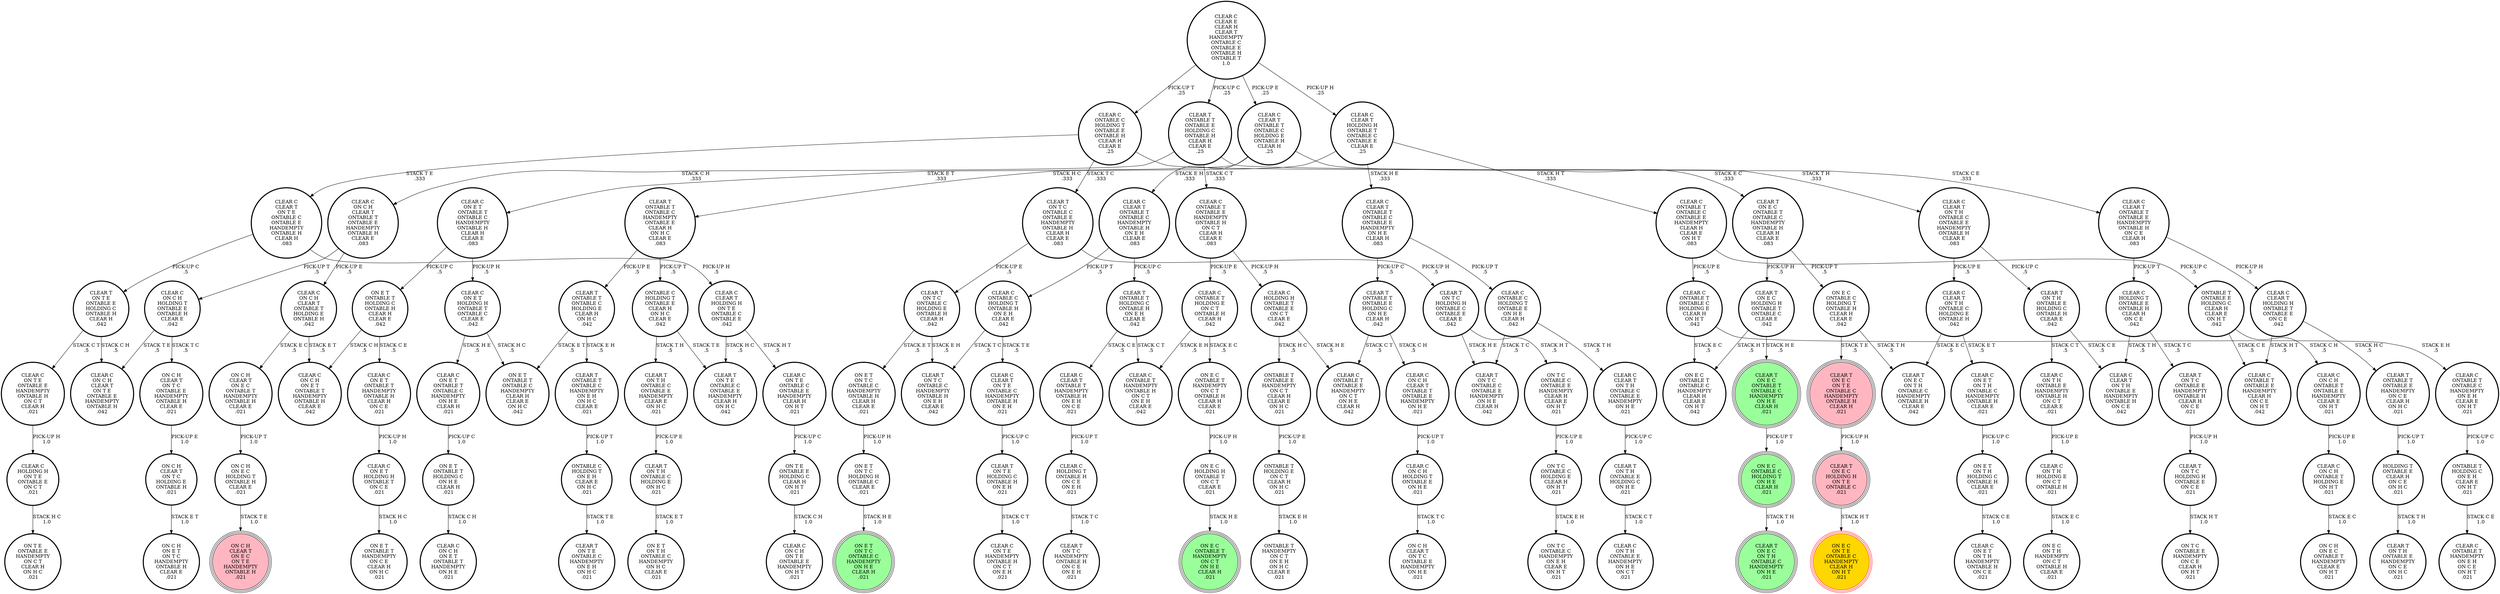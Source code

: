 digraph {
"CLEAR C\nON T E\nONTABLE E\nHANDEMPTY\nONTABLE H\nON C T\nCLEAR H\n.021\n" -> "CLEAR C\nHOLDING H\nON T E\nONTABLE E\nON C T\n.021\n"[label="PICK-UP H\n1.0\n"];
"ONTABLE T\nHOLDING C\nON E H\nCLEAR E\nON H T\n.021\n" -> "CLEAR C\nONTABLE T\nHANDEMPTY\nON E H\nON C E\nON H T\n.021\n"[label="STACK C E\n1.0\n"];
"CLEAR T\nONTABLE T\nONTABLE C\nHANDEMPTY\nONTABLE E\nCLEAR H\nON H C\nCLEAR E\n.083\n" -> "ONTABLE C\nHOLDING T\nONTABLE E\nCLEAR H\nON H C\nCLEAR E\n.042\n"[label="PICK-UP T\n.5\n"];
"CLEAR T\nONTABLE T\nONTABLE C\nHANDEMPTY\nONTABLE E\nCLEAR H\nON H C\nCLEAR E\n.083\n" -> "CLEAR T\nONTABLE T\nONTABLE C\nHOLDING E\nCLEAR H\nON H C\n.042\n"[label="PICK-UP E\n.5\n"];
"CLEAR C\nCLEAR T\nHOLDING H\nONTABLE T\nONTABLE C\nONTABLE E\nCLEAR E\n.25\n" -> "CLEAR C\nCLEAR T\nONTABLE T\nONTABLE C\nONTABLE E\nHANDEMPTY\nON H E\nCLEAR H\n.083\n"[label="STACK H E\n.333\n"];
"CLEAR C\nCLEAR T\nHOLDING H\nONTABLE T\nONTABLE C\nONTABLE E\nCLEAR E\n.25\n" -> "CLEAR C\nONTABLE T\nONTABLE C\nONTABLE E\nHANDEMPTY\nCLEAR H\nCLEAR E\nON H T\n.083\n"[label="STACK H T\n.333\n"];
"CLEAR C\nCLEAR T\nHOLDING H\nONTABLE T\nONTABLE C\nONTABLE E\nCLEAR E\n.25\n" -> "CLEAR T\nONTABLE T\nONTABLE C\nHANDEMPTY\nONTABLE E\nCLEAR H\nON H C\nCLEAR E\n.083\n"[label="STACK H C\n.333\n"];
"CLEAR C\nON C H\nONTABLE T\nHOLDING E\nON H T\n.021\n" -> "ON C H\nON E C\nONTABLE T\nHANDEMPTY\nCLEAR E\nON H T\n.021\n"[label="STACK E C\n1.0\n"];
"CLEAR C\nON C H\nCLEAR T\nONTABLE T\nONTABLE E\nHANDEMPTY\nON H E\n.021\n" -> "CLEAR C\nON C H\nHOLDING T\nONTABLE E\nON H E\n.021\n"[label="PICK-UP T\n1.0\n"];
"ON E T\nON T C\nHOLDING H\nONTABLE C\nCLEAR E\n.021\n" -> "ON E T\nON T C\nONTABLE C\nHANDEMPTY\nON H E\nCLEAR H\n.021\n"[label="STACK H E\n1.0\n"];
"ONTABLE T\nONTABLE E\nHANDEMPTY\nON C T\nCLEAR H\nCLEAR E\nON H C\n.021\n" -> "ONTABLE T\nHOLDING E\nON C T\nCLEAR H\nON H C\n.021\n"[label="PICK-UP E\n1.0\n"];
"CLEAR C\nCLEAR T\nON T E\nONTABLE C\nONTABLE E\nHANDEMPTY\nONTABLE H\nCLEAR H\n.083\n" -> "CLEAR T\nON T E\nONTABLE E\nHOLDING C\nONTABLE H\nCLEAR H\n.042\n"[label="PICK-UP C\n.5\n"];
"CLEAR C\nCLEAR T\nON T E\nONTABLE C\nONTABLE E\nHANDEMPTY\nONTABLE H\nCLEAR H\n.083\n" -> "CLEAR C\nCLEAR T\nHOLDING H\nON T E\nONTABLE C\nONTABLE E\n.042\n"[label="PICK-UP H\n.5\n"];
"CLEAR C\nON E T\nONTABLE T\nONTABLE C\nHANDEMPTY\nON H E\nCLEAR H\n.021\n" -> "ON E T\nONTABLE T\nHOLDING C\nON H E\nCLEAR H\n.021\n"[label="PICK-UP C\n1.0\n"];
"ONTABLE C\nHOLDING T\nON E H\nCLEAR E\nON H C\n.021\n" -> "CLEAR T\nON T E\nONTABLE C\nHANDEMPTY\nON E H\nON H C\n.021\n"[label="STACK T E\n1.0\n"];
"CLEAR T\nON T C\nONTABLE C\nHOLDING E\nONTABLE H\nCLEAR H\n.042\n" -> "ON E T\nON T C\nONTABLE C\nHANDEMPTY\nONTABLE H\nCLEAR H\nCLEAR E\n.021\n"[label="STACK E T\n.5\n"];
"CLEAR T\nON T C\nONTABLE C\nHOLDING E\nONTABLE H\nCLEAR H\n.042\n" -> "CLEAR T\nON T C\nONTABLE C\nHANDEMPTY\nONTABLE H\nON E H\nCLEAR E\n.042\n"[label="STACK E H\n.5\n"];
"CLEAR C\nON C H\nONTABLE T\nONTABLE E\nHANDEMPTY\nCLEAR E\nON H T\n.021\n" -> "CLEAR C\nON C H\nONTABLE T\nHOLDING E\nON H T\n.021\n"[label="PICK-UP E\n1.0\n"];
"ON C H\nON E C\nHOLDING T\nONTABLE H\nCLEAR E\n.021\n" -> "ON C H\nCLEAR T\nON E C\nON T E\nHANDEMPTY\nONTABLE H\n.021\n"[label="STACK T E\n1.0\n"];
"CLEAR C\nONTABLE T\nONTABLE C\nONTABLE E\nHANDEMPTY\nCLEAR H\nCLEAR E\nON H T\n.083\n" -> "CLEAR C\nONTABLE T\nONTABLE C\nHOLDING E\nCLEAR H\nON H T\n.042\n"[label="PICK-UP E\n.5\n"];
"CLEAR C\nONTABLE T\nONTABLE C\nONTABLE E\nHANDEMPTY\nCLEAR H\nCLEAR E\nON H T\n.083\n" -> "ONTABLE T\nONTABLE E\nHOLDING C\nCLEAR H\nCLEAR E\nON H T\n.042\n"[label="PICK-UP C\n.5\n"];
"CLEAR T\nON T E\nONTABLE E\nHOLDING C\nONTABLE H\nCLEAR H\n.042\n" -> "CLEAR C\nON T E\nONTABLE E\nHANDEMPTY\nONTABLE H\nON C T\nCLEAR H\n.021\n"[label="STACK C T\n.5\n"];
"CLEAR T\nON T E\nONTABLE E\nHOLDING C\nONTABLE H\nCLEAR H\n.042\n" -> "CLEAR C\nON C H\nCLEAR T\nON T E\nONTABLE E\nHANDEMPTY\nONTABLE H\n.042\n"[label="STACK C H\n.5\n"];
"CLEAR C\nCLEAR T\nONTABLE T\nONTABLE E\nHANDEMPTY\nONTABLE H\nON C E\nCLEAR H\n.083\n" -> "CLEAR C\nCLEAR T\nHOLDING H\nONTABLE T\nONTABLE E\nON C E\n.042\n"[label="PICK-UP H\n.5\n"];
"CLEAR C\nCLEAR T\nONTABLE T\nONTABLE E\nHANDEMPTY\nONTABLE H\nON C E\nCLEAR H\n.083\n" -> "CLEAR C\nHOLDING T\nONTABLE E\nONTABLE H\nCLEAR H\nON C E\n.042\n"[label="PICK-UP T\n.5\n"];
"CLEAR T\nON E C\nONTABLE T\nONTABLE C\nHANDEMPTY\nON H E\nCLEAR H\n.021\n" -> "ON E C\nONTABLE C\nHOLDING T\nON H E\nCLEAR H\n.021\n"[label="PICK-UP T\n1.0\n"];
"CLEAR T\nON T C\nHOLDING H\nONTABLE C\nONTABLE E\nCLEAR E\n.042\n" -> "CLEAR T\nON T C\nONTABLE C\nONTABLE E\nHANDEMPTY\nON H E\nCLEAR H\n.042\n"[label="STACK H E\n.5\n"];
"CLEAR T\nON T C\nHOLDING H\nONTABLE C\nONTABLE E\nCLEAR E\n.042\n" -> "ON T C\nONTABLE C\nONTABLE E\nHANDEMPTY\nCLEAR H\nCLEAR E\nON H T\n.021\n"[label="STACK H T\n.5\n"];
"CLEAR C\nON C H\nHOLDING T\nONTABLE E\nONTABLE H\nCLEAR E\n.042\n" -> "CLEAR C\nON C H\nCLEAR T\nON T E\nONTABLE E\nHANDEMPTY\nONTABLE H\n.042\n"[label="STACK T E\n.5\n"];
"CLEAR C\nON C H\nHOLDING T\nONTABLE E\nONTABLE H\nCLEAR E\n.042\n" -> "ON C H\nCLEAR T\nON T C\nONTABLE E\nHANDEMPTY\nONTABLE H\nCLEAR E\n.021\n"[label="STACK T C\n.5\n"];
"ON C H\nCLEAR T\nON T C\nHOLDING E\nONTABLE H\n.021\n" -> "ON C H\nON E T\nON T C\nHANDEMPTY\nONTABLE H\nCLEAR E\n.021\n"[label="STACK E T\n1.0\n"];
"CLEAR C\nON C H\nCLEAR T\nONTABLE T\nONTABLE E\nHANDEMPTY\nONTABLE H\nCLEAR E\n.083\n" -> "CLEAR C\nON C H\nCLEAR T\nONTABLE T\nHOLDING E\nONTABLE H\n.042\n"[label="PICK-UP E\n.5\n"];
"CLEAR C\nON C H\nCLEAR T\nONTABLE T\nONTABLE E\nHANDEMPTY\nONTABLE H\nCLEAR E\n.083\n" -> "CLEAR C\nON C H\nHOLDING T\nONTABLE E\nONTABLE H\nCLEAR E\n.042\n"[label="PICK-UP T\n.5\n"];
"CLEAR C\nON T E\nONTABLE C\nONTABLE E\nHANDEMPTY\nCLEAR H\nON H T\n.021\n" -> "ON T E\nONTABLE E\nHOLDING C\nCLEAR H\nON H T\n.021\n"[label="PICK-UP C\n1.0\n"];
"CLEAR C\nHOLDING T\nONTABLE H\nON C E\nON E H\n.021\n" -> "CLEAR T\nON T C\nHANDEMPTY\nONTABLE H\nON C E\nON E H\n.021\n"[label="STACK T C\n1.0\n"];
"CLEAR C\nON T H\nHOLDING E\nON C T\nONTABLE H\n.021\n" -> "ON E C\nON T H\nHANDEMPTY\nON C T\nONTABLE H\nCLEAR E\n.021\n"[label="STACK E C\n1.0\n"];
"CLEAR C\nONTABLE C\nHOLDING T\nONTABLE H\nON E H\nCLEAR E\n.042\n" -> "CLEAR C\nCLEAR T\nON T E\nONTABLE C\nHANDEMPTY\nONTABLE H\nON E H\n.021\n"[label="STACK T E\n.5\n"];
"CLEAR C\nONTABLE C\nHOLDING T\nONTABLE H\nON E H\nCLEAR E\n.042\n" -> "CLEAR T\nON T C\nONTABLE C\nHANDEMPTY\nONTABLE H\nON E H\nCLEAR E\n.042\n"[label="STACK T C\n.5\n"];
"ONTABLE T\nONTABLE E\nHOLDING C\nCLEAR H\nCLEAR E\nON H T\n.042\n" -> "CLEAR C\nONTABLE T\nONTABLE E\nHANDEMPTY\nCLEAR H\nON C E\nON H T\n.042\n"[label="STACK C E\n.5\n"];
"ONTABLE T\nONTABLE E\nHOLDING C\nCLEAR H\nCLEAR E\nON H T\n.042\n" -> "CLEAR C\nON C H\nONTABLE T\nONTABLE E\nHANDEMPTY\nCLEAR E\nON H T\n.021\n"[label="STACK C H\n.5\n"];
"CLEAR C\nON E T\nON T H\nONTABLE C\nHANDEMPTY\nONTABLE H\nCLEAR E\n.021\n" -> "ON E T\nON T H\nHOLDING C\nONTABLE H\nCLEAR E\n.021\n"[label="PICK-UP C\n1.0\n"];
"CLEAR T\nON T C\nONTABLE C\nONTABLE E\nHANDEMPTY\nONTABLE H\nCLEAR H\nCLEAR E\n.083\n" -> "CLEAR T\nON T C\nONTABLE C\nHOLDING E\nONTABLE H\nCLEAR H\n.042\n"[label="PICK-UP E\n.5\n"];
"CLEAR T\nON T C\nONTABLE C\nONTABLE E\nHANDEMPTY\nONTABLE H\nCLEAR H\nCLEAR E\n.083\n" -> "CLEAR T\nON T C\nHOLDING H\nONTABLE C\nONTABLE E\nCLEAR E\n.042\n"[label="PICK-UP H\n.5\n"];
"ON T E\nONTABLE E\nHOLDING C\nCLEAR H\nON H T\n.021\n" -> "CLEAR C\nON C H\nON T E\nONTABLE E\nHANDEMPTY\nON H T\n.021\n"[label="STACK C H\n1.0\n"];
"CLEAR T\nON T H\nONTABLE C\nHOLDING E\nON H C\n.021\n" -> "ON E T\nON T H\nONTABLE C\nHANDEMPTY\nON H C\nCLEAR E\n.021\n"[label="STACK E T\n1.0\n"];
"CLEAR C\nON T H\nONTABLE E\nHANDEMPTY\nONTABLE H\nON C T\nCLEAR E\n.021\n" -> "CLEAR C\nON T H\nHOLDING E\nON C T\nONTABLE H\n.021\n"[label="PICK-UP E\n1.0\n"];
"ON T C\nONTABLE C\nHOLDING E\nCLEAR H\nON H T\n.021\n" -> "ON T C\nONTABLE C\nHANDEMPTY\nON E H\nCLEAR E\nON H T\n.021\n"[label="STACK E H\n1.0\n"];
"CLEAR C\nONTABLE T\nONTABLE E\nHANDEMPTY\nONTABLE H\nON C T\nCLEAR H\nCLEAR E\n.083\n" -> "CLEAR C\nHOLDING H\nONTABLE T\nONTABLE E\nON C T\nCLEAR E\n.042\n"[label="PICK-UP H\n.5\n"];
"CLEAR C\nONTABLE T\nONTABLE E\nHANDEMPTY\nONTABLE H\nON C T\nCLEAR H\nCLEAR E\n.083\n" -> "CLEAR C\nONTABLE T\nHOLDING E\nON C T\nONTABLE H\nCLEAR H\n.042\n"[label="PICK-UP E\n.5\n"];
"ONTABLE C\nHOLDING T\nONTABLE E\nCLEAR H\nON H C\nCLEAR E\n.042\n" -> "CLEAR T\nON T H\nONTABLE C\nONTABLE E\nHANDEMPTY\nCLEAR E\nON H C\n.021\n"[label="STACK T H\n.5\n"];
"ONTABLE C\nHOLDING T\nONTABLE E\nCLEAR H\nON H C\nCLEAR E\n.042\n" -> "CLEAR T\nON T E\nONTABLE C\nONTABLE E\nHANDEMPTY\nCLEAR H\nON H C\n.042\n"[label="STACK T E\n.5\n"];
"CLEAR C\nONTABLE C\nHOLDING T\nONTABLE E\nONTABLE H\nCLEAR H\nCLEAR E\n.25\n" -> "CLEAR C\nCLEAR T\nON T E\nONTABLE C\nONTABLE E\nHANDEMPTY\nONTABLE H\nCLEAR H\n.083\n"[label="STACK T E\n.333\n"];
"CLEAR C\nONTABLE C\nHOLDING T\nONTABLE E\nONTABLE H\nCLEAR H\nCLEAR E\n.25\n" -> "CLEAR T\nON T C\nONTABLE C\nONTABLE E\nHANDEMPTY\nONTABLE H\nCLEAR H\nCLEAR E\n.083\n"[label="STACK T C\n.333\n"];
"CLEAR C\nONTABLE C\nHOLDING T\nONTABLE E\nONTABLE H\nCLEAR H\nCLEAR E\n.25\n" -> "CLEAR C\nCLEAR T\nON T H\nONTABLE C\nONTABLE E\nHANDEMPTY\nONTABLE H\nCLEAR E\n.083\n"[label="STACK T H\n.333\n"];
"CLEAR C\nON E T\nHOLDING H\nONTABLE T\nONTABLE C\nCLEAR E\n.042\n" -> "CLEAR C\nON E T\nONTABLE T\nONTABLE C\nHANDEMPTY\nON H E\nCLEAR H\n.021\n"[label="STACK H E\n.5\n"];
"CLEAR C\nON E T\nHOLDING H\nONTABLE T\nONTABLE C\nCLEAR E\n.042\n" -> "ON E T\nONTABLE T\nONTABLE C\nHANDEMPTY\nCLEAR H\nCLEAR E\nON H C\n.042\n"[label="STACK H C\n.5\n"];
"ONTABLE T\nHOLDING E\nON C T\nCLEAR H\nON H C\n.021\n" -> "ONTABLE T\nHANDEMPTY\nON C T\nON E H\nON H C\nCLEAR E\n.021\n"[label="STACK E H\n1.0\n"];
"CLEAR T\nON T H\nONTABLE C\nONTABLE E\nHANDEMPTY\nCLEAR E\nON H C\n.021\n" -> "CLEAR T\nON T H\nONTABLE C\nHOLDING E\nON H C\n.021\n"[label="PICK-UP E\n1.0\n"];
"CLEAR T\nON E C\nHOLDING H\nONTABLE T\nONTABLE C\nCLEAR E\n.042\n" -> "ON E C\nONTABLE T\nONTABLE C\nHANDEMPTY\nCLEAR H\nCLEAR E\nON H T\n.042\n"[label="STACK H T\n.5\n"];
"CLEAR T\nON E C\nHOLDING H\nONTABLE T\nONTABLE C\nCLEAR E\n.042\n" -> "CLEAR T\nON E C\nONTABLE T\nONTABLE C\nHANDEMPTY\nON H E\nCLEAR H\n.021\n"[label="STACK H E\n.5\n"];
"ON E T\nON T H\nHOLDING C\nONTABLE H\nCLEAR E\n.021\n" -> "CLEAR C\nON E T\nON T H\nHANDEMPTY\nONTABLE H\nON C E\n.021\n"[label="STACK C E\n1.0\n"];
"ON E C\nONTABLE T\nHANDEMPTY\nON C T\nONTABLE H\nCLEAR H\nCLEAR E\n.021\n" -> "ON E C\nHOLDING H\nONTABLE T\nON C T\nCLEAR E\n.021\n"[label="PICK-UP H\n1.0\n"];
"CLEAR C\nHOLDING H\nON T E\nONTABLE E\nON C T\n.021\n" -> "ON T E\nONTABLE E\nHANDEMPTY\nON C T\nCLEAR H\nON H C\n.021\n"[label="STACK H C\n1.0\n"];
"ON E C\nONTABLE C\nHOLDING T\nONTABLE H\nCLEAR H\nCLEAR E\n.042\n" -> "CLEAR T\nON E C\nON T E\nONTABLE C\nHANDEMPTY\nONTABLE H\nCLEAR H\n.021\n"[label="STACK T E\n.5\n"];
"ON E C\nONTABLE C\nHOLDING T\nONTABLE H\nCLEAR H\nCLEAR E\n.042\n" -> "CLEAR T\nON E C\nON T H\nONTABLE C\nHANDEMPTY\nONTABLE H\nCLEAR E\n.042\n"[label="STACK T H\n.5\n"];
"CLEAR C\nONTABLE T\nONTABLE C\nHOLDING E\nCLEAR H\nON H T\n.042\n" -> "CLEAR C\nONTABLE T\nONTABLE C\nHANDEMPTY\nON E H\nCLEAR E\nON H T\n.021\n"[label="STACK E H\n.5\n"];
"CLEAR C\nONTABLE T\nONTABLE C\nHOLDING E\nCLEAR H\nON H T\n.042\n" -> "ON E C\nONTABLE T\nONTABLE C\nHANDEMPTY\nCLEAR H\nCLEAR E\nON H T\n.042\n"[label="STACK E C\n.5\n"];
"ON E C\nHOLDING H\nONTABLE T\nON C T\nCLEAR E\n.021\n" -> "ON E C\nONTABLE T\nHANDEMPTY\nON C T\nON H E\nCLEAR H\n.021\n"[label="STACK H E\n1.0\n"];
"CLEAR C\nCLEAR T\nON T E\nONTABLE C\nHANDEMPTY\nONTABLE H\nON E H\n.021\n" -> "CLEAR T\nON T E\nHOLDING C\nONTABLE H\nON E H\n.021\n"[label="PICK-UP C\n1.0\n"];
"CLEAR T\nONTABLE T\nONTABLE E\nHOLDING C\nONTABLE H\nCLEAR H\nCLEAR E\n.25\n" -> "CLEAR C\nCLEAR T\nONTABLE T\nONTABLE E\nHANDEMPTY\nONTABLE H\nON C E\nCLEAR H\n.083\n"[label="STACK C E\n.333\n"];
"CLEAR T\nONTABLE T\nONTABLE E\nHOLDING C\nONTABLE H\nCLEAR H\nCLEAR E\n.25\n" -> "CLEAR C\nON C H\nCLEAR T\nONTABLE T\nONTABLE E\nHANDEMPTY\nONTABLE H\nCLEAR E\n.083\n"[label="STACK C H\n.333\n"];
"CLEAR T\nONTABLE T\nONTABLE E\nHOLDING C\nONTABLE H\nCLEAR H\nCLEAR E\n.25\n" -> "CLEAR C\nONTABLE T\nONTABLE E\nHANDEMPTY\nONTABLE H\nON C T\nCLEAR H\nCLEAR E\n.083\n"[label="STACK C T\n.333\n"];
"CLEAR C\nCLEAR T\nON T H\nONTABLE C\nONTABLE E\nHANDEMPTY\nONTABLE H\nCLEAR E\n.083\n" -> "CLEAR C\nCLEAR T\nON T H\nONTABLE C\nHOLDING E\nONTABLE H\n.042\n"[label="PICK-UP E\n.5\n"];
"CLEAR C\nCLEAR T\nON T H\nONTABLE C\nONTABLE E\nHANDEMPTY\nONTABLE H\nCLEAR E\n.083\n" -> "CLEAR T\nON T H\nONTABLE E\nHOLDING C\nONTABLE H\nCLEAR E\n.042\n"[label="PICK-UP C\n.5\n"];
"CLEAR C\nON E T\nONTABLE T\nONTABLE C\nHANDEMPTY\nONTABLE H\nCLEAR H\nCLEAR E\n.083\n" -> "ON E T\nONTABLE T\nHOLDING C\nONTABLE H\nCLEAR H\nCLEAR E\n.042\n"[label="PICK-UP C\n.5\n"];
"CLEAR C\nON E T\nONTABLE T\nONTABLE C\nHANDEMPTY\nONTABLE H\nCLEAR H\nCLEAR E\n.083\n" -> "CLEAR C\nON E T\nHOLDING H\nONTABLE T\nONTABLE C\nCLEAR E\n.042\n"[label="PICK-UP H\n.5\n"];
"ON E T\nONTABLE T\nHOLDING C\nON H E\nCLEAR H\n.021\n" -> "CLEAR C\nON C H\nON E T\nONTABLE T\nHANDEMPTY\nON H E\n.021\n"[label="STACK C H\n1.0\n"];
"ON E T\nON T C\nONTABLE C\nHANDEMPTY\nONTABLE H\nCLEAR H\nCLEAR E\n.021\n" -> "ON E T\nON T C\nHOLDING H\nONTABLE C\nCLEAR E\n.021\n"[label="PICK-UP H\n1.0\n"];
"CLEAR C\nCLEAR T\nONTABLE T\nHANDEMPTY\nONTABLE H\nON E H\nON C E\n.021\n" -> "CLEAR C\nHOLDING T\nONTABLE H\nON C E\nON E H\n.021\n"[label="PICK-UP T\n1.0\n"];
"CLEAR T\nONTABLE T\nONTABLE E\nHANDEMPTY\nON C E\nCLEAR H\nON H C\n.021\n" -> "HOLDING T\nONTABLE E\nCLEAR H\nON C E\nON H C\n.021\n"[label="PICK-UP T\n1.0\n"];
"CLEAR C\nCLEAR T\nON T H\nONTABLE C\nHOLDING E\nONTABLE H\n.042\n" -> "CLEAR C\nON E T\nON T H\nONTABLE C\nHANDEMPTY\nONTABLE H\nCLEAR E\n.021\n"[label="STACK E T\n.5\n"];
"CLEAR C\nCLEAR T\nON T H\nONTABLE C\nHOLDING E\nONTABLE H\n.042\n" -> "CLEAR T\nON E C\nON T H\nONTABLE C\nHANDEMPTY\nONTABLE H\nCLEAR E\n.042\n"[label="STACK E C\n.5\n"];
"ON C H\nCLEAR T\nON E C\nONTABLE T\nHANDEMPTY\nONTABLE H\nCLEAR E\n.021\n" -> "ON C H\nON E C\nHOLDING T\nONTABLE H\nCLEAR E\n.021\n"[label="PICK-UP T\n1.0\n"];
"CLEAR T\nON E C\nONTABLE T\nONTABLE C\nHANDEMPTY\nONTABLE H\nCLEAR H\nCLEAR E\n.083\n" -> "ON E C\nONTABLE C\nHOLDING T\nONTABLE H\nCLEAR H\nCLEAR E\n.042\n"[label="PICK-UP T\n.5\n"];
"CLEAR T\nON E C\nONTABLE T\nONTABLE C\nHANDEMPTY\nONTABLE H\nCLEAR H\nCLEAR E\n.083\n" -> "CLEAR T\nON E C\nHOLDING H\nONTABLE T\nONTABLE C\nCLEAR E\n.042\n"[label="PICK-UP H\n.5\n"];
"ON E T\nONTABLE T\nHOLDING C\nONTABLE H\nCLEAR H\nCLEAR E\n.042\n" -> "CLEAR C\nON C H\nON E T\nONTABLE T\nHANDEMPTY\nONTABLE H\nCLEAR E\n.042\n"[label="STACK C H\n.5\n"];
"ON E T\nONTABLE T\nHOLDING C\nONTABLE H\nCLEAR H\nCLEAR E\n.042\n" -> "CLEAR C\nON E T\nONTABLE T\nHANDEMPTY\nONTABLE H\nCLEAR H\nON C E\n.021\n"[label="STACK C E\n.5\n"];
"CLEAR C\nCLEAR T\nHOLDING H\nONTABLE T\nONTABLE E\nON C E\n.042\n" -> "CLEAR C\nONTABLE T\nONTABLE E\nHANDEMPTY\nCLEAR H\nON C E\nON H T\n.042\n"[label="STACK H T\n.5\n"];
"CLEAR C\nCLEAR T\nHOLDING H\nONTABLE T\nONTABLE E\nON C E\n.042\n" -> "CLEAR T\nONTABLE T\nONTABLE E\nHANDEMPTY\nON C E\nCLEAR H\nON H C\n.021\n"[label="STACK H C\n.5\n"];
"CLEAR T\nON T C\nONTABLE E\nHANDEMPTY\nONTABLE H\nCLEAR H\nON C E\n.021\n" -> "CLEAR T\nON T C\nHOLDING H\nONTABLE E\nON C E\n.021\n"[label="PICK-UP H\n1.0\n"];
"CLEAR C\nHOLDING H\nONTABLE T\nONTABLE E\nON C T\nCLEAR E\n.042\n" -> "CLEAR C\nONTABLE T\nONTABLE E\nHANDEMPTY\nON C T\nON H E\nCLEAR H\n.042\n"[label="STACK H E\n.5\n"];
"CLEAR C\nHOLDING H\nONTABLE T\nONTABLE E\nON C T\nCLEAR E\n.042\n" -> "ONTABLE T\nONTABLE E\nHANDEMPTY\nON C T\nCLEAR H\nCLEAR E\nON H C\n.021\n"[label="STACK H C\n.5\n"];
"CLEAR C\nCLEAR T\nONTABLE T\nONTABLE C\nONTABLE E\nHANDEMPTY\nON H E\nCLEAR H\n.083\n" -> "CLEAR C\nONTABLE C\nHOLDING T\nONTABLE E\nON H E\nCLEAR H\n.042\n"[label="PICK-UP T\n.5\n"];
"CLEAR C\nCLEAR T\nONTABLE T\nONTABLE C\nONTABLE E\nHANDEMPTY\nON H E\nCLEAR H\n.083\n" -> "CLEAR T\nONTABLE T\nONTABLE E\nHOLDING C\nON H E\nCLEAR H\n.042\n"[label="PICK-UP C\n.5\n"];
"CLEAR C\nONTABLE T\nONTABLE C\nHANDEMPTY\nON E H\nCLEAR E\nON H T\n.021\n" -> "ONTABLE T\nHOLDING C\nON E H\nCLEAR E\nON H T\n.021\n"[label="PICK-UP C\n1.0\n"];
"CLEAR T\nON E C\nON T E\nONTABLE C\nHANDEMPTY\nONTABLE H\nCLEAR H\n.021\n" -> "CLEAR T\nON E C\nHOLDING H\nON T E\nONTABLE C\n.021\n"[label="PICK-UP H\n1.0\n"];
"CLEAR T\nON T E\nHOLDING C\nONTABLE H\nON E H\n.021\n" -> "CLEAR C\nON T E\nHANDEMPTY\nONTABLE H\nON C T\nON E H\n.021\n"[label="STACK C T\n1.0\n"];
"ON E C\nONTABLE C\nHOLDING T\nON H E\nCLEAR H\n.021\n" -> "CLEAR T\nON E C\nON T H\nONTABLE C\nHANDEMPTY\nON H E\n.021\n"[label="STACK T H\n1.0\n"];
"CLEAR C\nON C H\nCLEAR T\nONTABLE T\nHOLDING E\nONTABLE H\n.042\n" -> "CLEAR C\nON C H\nON E T\nONTABLE T\nHANDEMPTY\nONTABLE H\nCLEAR E\n.042\n"[label="STACK E T\n.5\n"];
"CLEAR C\nON C H\nCLEAR T\nONTABLE T\nHOLDING E\nONTABLE H\n.042\n" -> "ON C H\nCLEAR T\nON E C\nONTABLE T\nHANDEMPTY\nONTABLE H\nCLEAR E\n.021\n"[label="STACK E C\n.5\n"];
"CLEAR C\nON E T\nONTABLE T\nHANDEMPTY\nONTABLE H\nCLEAR H\nON C E\n.021\n" -> "CLEAR C\nON E T\nHOLDING H\nONTABLE T\nON C E\n.021\n"[label="PICK-UP H\n1.0\n"];
"CLEAR T\nON T H\nONTABLE E\nHOLDING C\nONTABLE H\nCLEAR E\n.042\n" -> "CLEAR C\nCLEAR T\nON T H\nONTABLE E\nHANDEMPTY\nONTABLE H\nON C E\n.042\n"[label="STACK C E\n.5\n"];
"CLEAR T\nON T H\nONTABLE E\nHOLDING C\nONTABLE H\nCLEAR E\n.042\n" -> "CLEAR C\nON T H\nONTABLE E\nHANDEMPTY\nONTABLE H\nON C T\nCLEAR E\n.021\n"[label="STACK C T\n.5\n"];
"CLEAR C\nCLEAR T\nON T H\nONTABLE C\nONTABLE E\nHANDEMPTY\nON H E\n.021\n" -> "CLEAR T\nON T H\nONTABLE E\nHOLDING C\nON H E\n.021\n"[label="PICK-UP C\n1.0\n"];
"CLEAR T\nON T C\nHOLDING H\nONTABLE E\nON C E\n.021\n" -> "ON T C\nONTABLE E\nHANDEMPTY\nON C E\nCLEAR H\nON H T\n.021\n"[label="STACK H T\n1.0\n"];
"CLEAR T\nONTABLE T\nHOLDING C\nONTABLE H\nON E H\nCLEAR E\n.042\n" -> "CLEAR C\nCLEAR T\nONTABLE T\nHANDEMPTY\nONTABLE H\nON E H\nON C E\n.021\n"[label="STACK C E\n.5\n"];
"CLEAR T\nONTABLE T\nHOLDING C\nONTABLE H\nON E H\nCLEAR E\n.042\n" -> "CLEAR C\nONTABLE T\nHANDEMPTY\nONTABLE H\nON C T\nON E H\nCLEAR E\n.042\n"[label="STACK C T\n.5\n"];
"CLEAR T\nONTABLE T\nONTABLE C\nHANDEMPTY\nON E H\nON H C\nCLEAR E\n.021\n" -> "ONTABLE C\nHOLDING T\nON E H\nCLEAR E\nON H C\n.021\n"[label="PICK-UP T\n1.0\n"];
"CLEAR T\nON E C\nHOLDING H\nON T E\nONTABLE C\n.021\n" -> "ON E C\nON T E\nONTABLE C\nHANDEMPTY\nCLEAR H\nON H T\n.021\n"[label="STACK H T\n1.0\n"];
"CLEAR T\nONTABLE T\nONTABLE E\nHOLDING C\nON H E\nCLEAR H\n.042\n" -> "CLEAR C\nONTABLE T\nONTABLE E\nHANDEMPTY\nON C T\nON H E\nCLEAR H\n.042\n"[label="STACK C T\n.5\n"];
"CLEAR T\nONTABLE T\nONTABLE E\nHOLDING C\nON H E\nCLEAR H\n.042\n" -> "CLEAR C\nON C H\nCLEAR T\nONTABLE T\nONTABLE E\nHANDEMPTY\nON H E\n.021\n"[label="STACK C H\n.5\n"];
"HOLDING T\nONTABLE E\nCLEAR H\nON C E\nON H C\n.021\n" -> "CLEAR T\nON T H\nONTABLE E\nHANDEMPTY\nON C E\nON H C\n.021\n"[label="STACK T H\n1.0\n"];
"CLEAR T\nON T H\nONTABLE E\nHOLDING C\nON H E\n.021\n" -> "CLEAR C\nON T H\nONTABLE E\nHANDEMPTY\nON H E\nON C T\n.021\n"[label="STACK C T\n1.0\n"];
"CLEAR C\nCLEAR T\nHOLDING H\nON T E\nONTABLE C\nONTABLE E\n.042\n" -> "CLEAR T\nON T E\nONTABLE C\nONTABLE E\nHANDEMPTY\nCLEAR H\nON H C\n.042\n"[label="STACK H C\n.5\n"];
"CLEAR C\nCLEAR T\nHOLDING H\nON T E\nONTABLE C\nONTABLE E\n.042\n" -> "CLEAR C\nON T E\nONTABLE C\nONTABLE E\nHANDEMPTY\nCLEAR H\nON H T\n.021\n"[label="STACK H T\n.5\n"];
"CLEAR C\nONTABLE C\nHOLDING T\nONTABLE E\nON H E\nCLEAR H\n.042\n" -> "CLEAR T\nON T C\nONTABLE C\nONTABLE E\nHANDEMPTY\nON H E\nCLEAR H\n.042\n"[label="STACK T C\n.5\n"];
"CLEAR C\nONTABLE C\nHOLDING T\nONTABLE E\nON H E\nCLEAR H\n.042\n" -> "CLEAR C\nCLEAR T\nON T H\nONTABLE C\nONTABLE E\nHANDEMPTY\nON H E\n.021\n"[label="STACK T H\n.5\n"];
"CLEAR C\nCLEAR T\nONTABLE T\nONTABLE C\nHOLDING E\nONTABLE H\nCLEAR H\n.25\n" -> "CLEAR T\nON E C\nONTABLE T\nONTABLE C\nHANDEMPTY\nONTABLE H\nCLEAR H\nCLEAR E\n.083\n"[label="STACK E C\n.333\n"];
"CLEAR C\nCLEAR T\nONTABLE T\nONTABLE C\nHOLDING E\nONTABLE H\nCLEAR H\n.25\n" -> "CLEAR C\nON E T\nONTABLE T\nONTABLE C\nHANDEMPTY\nONTABLE H\nCLEAR H\nCLEAR E\n.083\n"[label="STACK E T\n.333\n"];
"CLEAR C\nCLEAR T\nONTABLE T\nONTABLE C\nHOLDING E\nONTABLE H\nCLEAR H\n.25\n" -> "CLEAR C\nCLEAR T\nONTABLE T\nONTABLE C\nHANDEMPTY\nONTABLE H\nON E H\nCLEAR E\n.083\n"[label="STACK E H\n.333\n"];
"CLEAR C\nONTABLE T\nHOLDING E\nON C T\nONTABLE H\nCLEAR H\n.042\n" -> "ON E C\nONTABLE T\nHANDEMPTY\nON C T\nONTABLE H\nCLEAR H\nCLEAR E\n.021\n"[label="STACK E C\n.5\n"];
"CLEAR C\nONTABLE T\nHOLDING E\nON C T\nONTABLE H\nCLEAR H\n.042\n" -> "CLEAR C\nONTABLE T\nHANDEMPTY\nONTABLE H\nON C T\nON E H\nCLEAR E\n.042\n"[label="STACK E H\n.5\n"];
"CLEAR C\nCLEAR E\nCLEAR H\nCLEAR T\nHANDEMPTY\nONTABLE C\nONTABLE E\nONTABLE H\nONTABLE T\n1.0\n" -> "CLEAR C\nONTABLE C\nHOLDING T\nONTABLE E\nONTABLE H\nCLEAR H\nCLEAR E\n.25\n"[label="PICK-UP T\n.25\n"];
"CLEAR C\nCLEAR E\nCLEAR H\nCLEAR T\nHANDEMPTY\nONTABLE C\nONTABLE E\nONTABLE H\nONTABLE T\n1.0\n" -> "CLEAR C\nCLEAR T\nONTABLE T\nONTABLE C\nHOLDING E\nONTABLE H\nCLEAR H\n.25\n"[label="PICK-UP E\n.25\n"];
"CLEAR C\nCLEAR E\nCLEAR H\nCLEAR T\nHANDEMPTY\nONTABLE C\nONTABLE E\nONTABLE H\nONTABLE T\n1.0\n" -> "CLEAR T\nONTABLE T\nONTABLE E\nHOLDING C\nONTABLE H\nCLEAR H\nCLEAR E\n.25\n"[label="PICK-UP C\n.25\n"];
"CLEAR C\nCLEAR E\nCLEAR H\nCLEAR T\nHANDEMPTY\nONTABLE C\nONTABLE E\nONTABLE H\nONTABLE T\n1.0\n" -> "CLEAR C\nCLEAR T\nHOLDING H\nONTABLE T\nONTABLE C\nONTABLE E\nCLEAR E\n.25\n"[label="PICK-UP H\n.25\n"];
"ON C H\nCLEAR T\nON T C\nONTABLE E\nHANDEMPTY\nONTABLE H\nCLEAR E\n.021\n" -> "ON C H\nCLEAR T\nON T C\nHOLDING E\nONTABLE H\n.021\n"[label="PICK-UP E\n1.0\n"];
"CLEAR C\nCLEAR T\nONTABLE T\nONTABLE C\nHANDEMPTY\nONTABLE H\nON E H\nCLEAR E\n.083\n" -> "CLEAR T\nONTABLE T\nHOLDING C\nONTABLE H\nON E H\nCLEAR E\n.042\n"[label="PICK-UP C\n.5\n"];
"CLEAR C\nCLEAR T\nONTABLE T\nONTABLE C\nHANDEMPTY\nONTABLE H\nON E H\nCLEAR E\n.083\n" -> "CLEAR C\nONTABLE C\nHOLDING T\nONTABLE H\nON E H\nCLEAR E\n.042\n"[label="PICK-UP T\n.5\n"];
"ON T C\nONTABLE C\nONTABLE E\nHANDEMPTY\nCLEAR H\nCLEAR E\nON H T\n.021\n" -> "ON T C\nONTABLE C\nHOLDING E\nCLEAR H\nON H T\n.021\n"[label="PICK-UP E\n1.0\n"];
"CLEAR C\nHOLDING T\nONTABLE E\nONTABLE H\nCLEAR H\nON C E\n.042\n" -> "CLEAR T\nON T C\nONTABLE E\nHANDEMPTY\nONTABLE H\nCLEAR H\nON C E\n.021\n"[label="STACK T C\n.5\n"];
"CLEAR C\nHOLDING T\nONTABLE E\nONTABLE H\nCLEAR H\nON C E\n.042\n" -> "CLEAR C\nCLEAR T\nON T H\nONTABLE E\nHANDEMPTY\nONTABLE H\nON C E\n.042\n"[label="STACK T H\n.5\n"];
"CLEAR C\nON C H\nHOLDING T\nONTABLE E\nON H E\n.021\n" -> "ON C H\nCLEAR T\nON T C\nONTABLE E\nHANDEMPTY\nON H E\n.021\n"[label="STACK T C\n1.0\n"];
"CLEAR C\nON E T\nHOLDING H\nONTABLE T\nON C E\n.021\n" -> "ON E T\nONTABLE T\nHANDEMPTY\nON C E\nCLEAR H\nON H C\n.021\n"[label="STACK H C\n1.0\n"];
"CLEAR T\nONTABLE T\nONTABLE C\nHOLDING E\nCLEAR H\nON H C\n.042\n" -> "ON E T\nONTABLE T\nONTABLE C\nHANDEMPTY\nCLEAR H\nCLEAR E\nON H C\n.042\n"[label="STACK E T\n.5\n"];
"CLEAR T\nONTABLE T\nONTABLE C\nHOLDING E\nCLEAR H\nON H C\n.042\n" -> "CLEAR T\nONTABLE T\nONTABLE C\nHANDEMPTY\nON E H\nON H C\nCLEAR E\n.021\n"[label="STACK E H\n.5\n"];
"CLEAR C\nON C H\nON T E\nONTABLE E\nHANDEMPTY\nON H T\n.021\n" [shape=circle, penwidth=3];
"CLEAR C\nONTABLE T\nONTABLE E\nHANDEMPTY\nCLEAR H\nON C E\nON H T\n.042\n" [shape=circle, penwidth=3];
"ON E T\nONTABLE T\nONTABLE C\nHANDEMPTY\nCLEAR H\nCLEAR E\nON H C\n.042\n" [shape=circle, penwidth=3];
"ON C H\nON E T\nON T C\nHANDEMPTY\nONTABLE H\nCLEAR E\n.021\n" [shape=circle, penwidth=3];
"CLEAR T\nON E C\nON T H\nONTABLE C\nHANDEMPTY\nONTABLE H\nCLEAR E\n.042\n" [shape=circle, penwidth=3];
"ON E C\nON T H\nHANDEMPTY\nON C T\nONTABLE H\nCLEAR E\n.021\n" [shape=circle, penwidth=3];
"ON E T\nON T C\nONTABLE C\nHANDEMPTY\nON H E\nCLEAR H\n.021\n" [shape=circle, style=filled, fillcolor=palegreen1, peripheries=3];
"CLEAR C\nONTABLE T\nHANDEMPTY\nONTABLE H\nON C T\nON E H\nCLEAR E\n.042\n" [shape=circle, penwidth=3];
"CLEAR T\nON T E\nONTABLE C\nONTABLE E\nHANDEMPTY\nCLEAR H\nON H C\n.042\n" [shape=circle, penwidth=3];
"ON E T\nON T H\nONTABLE C\nHANDEMPTY\nON H C\nCLEAR E\n.021\n" [shape=circle, penwidth=3];
"CLEAR C\nON C H\nON E T\nONTABLE T\nHANDEMPTY\nON H E\n.021\n" [shape=circle, penwidth=3];
"CLEAR T\nON T H\nONTABLE E\nHANDEMPTY\nON C E\nON H C\n.021\n" [shape=circle, penwidth=3];
"CLEAR T\nON E C\nON T H\nONTABLE C\nHANDEMPTY\nON H E\n.021\n" [shape=circle, style=filled, fillcolor=palegreen1, peripheries=3];
"ON C H\nON E C\nONTABLE T\nHANDEMPTY\nCLEAR E\nON H T\n.021\n" [shape=circle, penwidth=3];
"CLEAR T\nON T E\nONTABLE C\nHANDEMPTY\nON E H\nON H C\n.021\n" [shape=circle, penwidth=3];
"CLEAR C\nON E T\nON T H\nHANDEMPTY\nONTABLE H\nON C E\n.021\n" [shape=circle, penwidth=3];
"ON E C\nONTABLE T\nONTABLE C\nHANDEMPTY\nCLEAR H\nCLEAR E\nON H T\n.042\n" [shape=circle, penwidth=3];
"CLEAR C\nON T E\nHANDEMPTY\nONTABLE H\nON C T\nON E H\n.021\n" [shape=circle, penwidth=3];
"CLEAR T\nON T C\nONTABLE C\nONTABLE E\nHANDEMPTY\nON H E\nCLEAR H\n.042\n" [shape=circle, penwidth=3];
"CLEAR C\nONTABLE T\nONTABLE E\nHANDEMPTY\nON C T\nON H E\nCLEAR H\n.042\n" [shape=circle, penwidth=3];
"CLEAR C\nON T H\nONTABLE E\nHANDEMPTY\nON H E\nON C T\n.021\n" [shape=circle, penwidth=3];
"ON T E\nONTABLE E\nHANDEMPTY\nON C T\nCLEAR H\nON H C\n.021\n" [shape=circle, penwidth=3];
"ON E T\nONTABLE T\nHANDEMPTY\nON C E\nCLEAR H\nON H C\n.021\n" [shape=circle, penwidth=3];
"CLEAR C\nON C H\nCLEAR T\nON T E\nONTABLE E\nHANDEMPTY\nONTABLE H\n.042\n" [shape=circle, penwidth=3];
"ON E C\nON T E\nONTABLE C\nHANDEMPTY\nCLEAR H\nON H T\n.021\n" [shape=circle, style=filled color=red, fillcolor=gold, peripheries=3];
"CLEAR T\nON T C\nONTABLE C\nHANDEMPTY\nONTABLE H\nON E H\nCLEAR E\n.042\n" [shape=circle, penwidth=3];
"CLEAR C\nCLEAR T\nON T H\nONTABLE E\nHANDEMPTY\nONTABLE H\nON C E\n.042\n" [shape=circle, penwidth=3];
"ON E C\nONTABLE T\nHANDEMPTY\nON C T\nON H E\nCLEAR H\n.021\n" [shape=circle, style=filled, fillcolor=palegreen1, peripheries=3];
"CLEAR C\nON C H\nON E T\nONTABLE T\nHANDEMPTY\nONTABLE H\nCLEAR E\n.042\n" [shape=circle, penwidth=3];
"CLEAR T\nON T C\nHANDEMPTY\nONTABLE H\nON C E\nON E H\n.021\n" [shape=circle, penwidth=3];
"ON T C\nONTABLE C\nHANDEMPTY\nON E H\nCLEAR E\nON H T\n.021\n" [shape=circle, penwidth=3];
"ONTABLE T\nHANDEMPTY\nON C T\nON E H\nON H C\nCLEAR E\n.021\n" [shape=circle, penwidth=3];
"ON T C\nONTABLE E\nHANDEMPTY\nON C E\nCLEAR H\nON H T\n.021\n" [shape=circle, penwidth=3];
"ON C H\nCLEAR T\nON T C\nONTABLE E\nHANDEMPTY\nON H E\n.021\n" [shape=circle, penwidth=3];
"CLEAR C\nONTABLE T\nHANDEMPTY\nON E H\nON C E\nON H T\n.021\n" [shape=circle, penwidth=3];
"ON C H\nCLEAR T\nON E C\nON T E\nHANDEMPTY\nONTABLE H\n.021\n" [shape=circle, style=filled, fillcolor=lightpink, peripheries=3];
"CLEAR C\nON C H\nCLEAR T\nONTABLE T\nONTABLE E\nHANDEMPTY\nONTABLE H\nCLEAR E\n.083\n" [shape=circle, penwidth=3];
"ON T E\nONTABLE E\nHOLDING C\nCLEAR H\nON H T\n.021\n" [shape=circle, penwidth=3];
"CLEAR C\nON C H\nON T E\nONTABLE E\nHANDEMPTY\nON H T\n.021\n" [shape=circle, penwidth=3];
"CLEAR C\nON E T\nONTABLE T\nONTABLE C\nHANDEMPTY\nONTABLE H\nCLEAR H\nCLEAR E\n.083\n" [shape=circle, penwidth=3];
"CLEAR C\nONTABLE T\nONTABLE C\nONTABLE E\nHANDEMPTY\nCLEAR H\nCLEAR E\nON H T\n.083\n" [shape=circle, penwidth=3];
"CLEAR C\nONTABLE T\nONTABLE E\nHANDEMPTY\nCLEAR H\nON C E\nON H T\n.042\n" [shape=circle, penwidth=3];
"CLEAR C\nCLEAR T\nONTABLE T\nONTABLE C\nHANDEMPTY\nONTABLE H\nON E H\nCLEAR E\n.083\n" [shape=circle, penwidth=3];
"ON C H\nCLEAR T\nON T C\nONTABLE E\nHANDEMPTY\nONTABLE H\nCLEAR E\n.021\n" [shape=circle, penwidth=3];
"CLEAR C\nONTABLE C\nHOLDING T\nONTABLE H\nON E H\nCLEAR E\n.042\n" [shape=circle, penwidth=3];
"ONTABLE T\nHOLDING E\nON C T\nCLEAR H\nON H C\n.021\n" [shape=circle, penwidth=3];
"ON E T\nONTABLE T\nONTABLE C\nHANDEMPTY\nCLEAR H\nCLEAR E\nON H C\n.042\n" [shape=circle, penwidth=3];
"CLEAR C\nON T E\nONTABLE C\nONTABLE E\nHANDEMPTY\nCLEAR H\nON H T\n.021\n" [shape=circle, penwidth=3];
"CLEAR C\nONTABLE T\nHOLDING E\nON C T\nONTABLE H\nCLEAR H\n.042\n" [shape=circle, penwidth=3];
"CLEAR C\nONTABLE T\nONTABLE C\nHOLDING E\nCLEAR H\nON H T\n.042\n" [shape=circle, penwidth=3];
"CLEAR C\nCLEAR T\nON T E\nONTABLE C\nHANDEMPTY\nONTABLE H\nON E H\n.021\n" [shape=circle, penwidth=3];
"ON C H\nON E T\nON T C\nHANDEMPTY\nONTABLE H\nCLEAR E\n.021\n" [shape=circle, penwidth=3];
"CLEAR C\nONTABLE T\nONTABLE C\nHANDEMPTY\nON E H\nCLEAR E\nON H T\n.021\n" [shape=circle, penwidth=3];
"CLEAR T\nON T C\nONTABLE C\nHOLDING E\nONTABLE H\nCLEAR H\n.042\n" [shape=circle, penwidth=3];
"CLEAR T\nON E C\nON T E\nONTABLE C\nHANDEMPTY\nONTABLE H\nCLEAR H\n.021\n" [shape=circle, style=filled, fillcolor=lightpink, peripheries=3];
"ONTABLE T\nHOLDING C\nON E H\nCLEAR E\nON H T\n.021\n" [shape=circle, penwidth=3];
"CLEAR T\nON E C\nON T H\nONTABLE C\nHANDEMPTY\nONTABLE H\nCLEAR E\n.042\n" [shape=circle, penwidth=3];
"CLEAR C\nHOLDING H\nON T E\nONTABLE E\nON C T\n.021\n" [shape=circle, penwidth=3];
"CLEAR T\nON E C\nONTABLE T\nONTABLE C\nHANDEMPTY\nON H E\nCLEAR H\n.021\n" [shape=circle, style=filled, fillcolor=palegreen1, peripheries=3];
"ON E C\nON T H\nHANDEMPTY\nON C T\nONTABLE H\nCLEAR E\n.021\n" [shape=circle, penwidth=3];
"ON E T\nON T C\nONTABLE C\nHANDEMPTY\nON H E\nCLEAR H\n.021\n" [shape=circle, style=filled, fillcolor=palegreen1, peripheries=3];
"CLEAR T\nONTABLE T\nONTABLE E\nHOLDING C\nON H E\nCLEAR H\n.042\n" [shape=circle, penwidth=3];
"CLEAR C\nONTABLE T\nHANDEMPTY\nONTABLE H\nON C T\nON E H\nCLEAR E\n.042\n" [shape=circle, penwidth=3];
"ONTABLE C\nHOLDING T\nONTABLE E\nCLEAR H\nON H C\nCLEAR E\n.042\n" [shape=circle, penwidth=3];
"CLEAR C\nONTABLE T\nONTABLE E\nHANDEMPTY\nONTABLE H\nON C T\nCLEAR H\nCLEAR E\n.083\n" [shape=circle, penwidth=3];
"ON E T\nONTABLE T\nHOLDING C\nONTABLE H\nCLEAR H\nCLEAR E\n.042\n" [shape=circle, penwidth=3];
"CLEAR C\nON C H\nHOLDING T\nONTABLE E\nON H E\n.021\n" [shape=circle, penwidth=3];
"CLEAR C\nCLEAR T\nONTABLE T\nONTABLE C\nHOLDING E\nONTABLE H\nCLEAR H\n.25\n" [shape=circle, penwidth=3];
"ON E T\nON T H\nHOLDING C\nONTABLE H\nCLEAR E\n.021\n" [shape=circle, penwidth=3];
"CLEAR T\nON T H\nONTABLE E\nHOLDING C\nONTABLE H\nCLEAR E\n.042\n" [shape=circle, penwidth=3];
"CLEAR T\nON E C\nHOLDING H\nON T E\nONTABLE C\n.021\n" [shape=circle, style=filled, fillcolor=lightpink, peripheries=3];
"CLEAR T\nON T H\nONTABLE C\nONTABLE E\nHANDEMPTY\nCLEAR E\nON H C\n.021\n" [shape=circle, penwidth=3];
"CLEAR T\nONTABLE T\nONTABLE E\nHANDEMPTY\nON C E\nCLEAR H\nON H C\n.021\n" [shape=circle, penwidth=3];
"CLEAR T\nON T E\nONTABLE C\nONTABLE E\nHANDEMPTY\nCLEAR H\nON H C\n.042\n" [shape=circle, penwidth=3];
"ON E T\nON T H\nONTABLE C\nHANDEMPTY\nON H C\nCLEAR E\n.021\n" [shape=circle, penwidth=3];
"ONTABLE C\nHOLDING T\nON E H\nCLEAR E\nON H C\n.021\n" [shape=circle, penwidth=3];
"CLEAR C\nONTABLE C\nHOLDING T\nONTABLE E\nON H E\nCLEAR H\n.042\n" [shape=circle, penwidth=3];
"ON E C\nHOLDING H\nONTABLE T\nON C T\nCLEAR E\n.021\n" [shape=circle, penwidth=3];
"ON C H\nCLEAR T\nON T C\nHOLDING E\nONTABLE H\n.021\n" [shape=circle, penwidth=3];
"CLEAR C\nON C H\nON E T\nONTABLE T\nHANDEMPTY\nON H E\n.021\n" [shape=circle, penwidth=3];
"ON E C\nONTABLE C\nHOLDING T\nONTABLE H\nCLEAR H\nCLEAR E\n.042\n" [shape=circle, penwidth=3];
"CLEAR C\nON T H\nHOLDING E\nON C T\nONTABLE H\n.021\n" [shape=circle, penwidth=3];
"CLEAR T\nON T E\nONTABLE E\nHOLDING C\nONTABLE H\nCLEAR H\n.042\n" [shape=circle, penwidth=3];
"ON C H\nON E C\nHOLDING T\nONTABLE H\nCLEAR E\n.021\n" [shape=circle, penwidth=3];
"CLEAR C\nCLEAR T\nON T H\nONTABLE C\nONTABLE E\nHANDEMPTY\nON H E\n.021\n" [shape=circle, penwidth=3];
"CLEAR T\nON E C\nONTABLE T\nONTABLE C\nHANDEMPTY\nONTABLE H\nCLEAR H\nCLEAR E\n.083\n" [shape=circle, penwidth=3];
"CLEAR C\nCLEAR T\nON T E\nONTABLE C\nONTABLE E\nHANDEMPTY\nONTABLE H\nCLEAR H\n.083\n" [shape=circle, penwidth=3];
"CLEAR C\nCLEAR T\nHOLDING H\nON T E\nONTABLE C\nONTABLE E\n.042\n" [shape=circle, penwidth=3];
"CLEAR T\nON T H\nONTABLE E\nHANDEMPTY\nON C E\nON H C\n.021\n" [shape=circle, penwidth=3];
"CLEAR T\nON T C\nONTABLE E\nHANDEMPTY\nONTABLE H\nCLEAR H\nON C E\n.021\n" [shape=circle, penwidth=3];
"ON E T\nON T C\nHOLDING H\nONTABLE C\nCLEAR E\n.021\n" [shape=circle, penwidth=3];
"CLEAR T\nON E C\nON T H\nONTABLE C\nHANDEMPTY\nON H E\n.021\n" [shape=circle, style=filled, fillcolor=palegreen1, peripheries=3];
"CLEAR C\nON C H\nCLEAR T\nONTABLE T\nHOLDING E\nONTABLE H\n.042\n" [shape=circle, penwidth=3];
"ON C H\nON E C\nONTABLE T\nHANDEMPTY\nCLEAR E\nON H T\n.021\n" [shape=circle, penwidth=3];
"CLEAR T\nON E C\nHOLDING H\nONTABLE T\nONTABLE C\nCLEAR E\n.042\n" [shape=circle, penwidth=3];
"CLEAR T\nON T E\nONTABLE C\nHANDEMPTY\nON E H\nON H C\n.021\n" [shape=circle, penwidth=3];
"CLEAR C\nON E T\nON T H\nHANDEMPTY\nONTABLE H\nON C E\n.021\n" [shape=circle, penwidth=3];
"CLEAR T\nON T C\nHOLDING H\nONTABLE C\nONTABLE E\nCLEAR E\n.042\n" [shape=circle, penwidth=3];
"CLEAR C\nONTABLE C\nHOLDING T\nONTABLE E\nONTABLE H\nCLEAR H\nCLEAR E\n.25\n" [shape=circle, penwidth=3];
"CLEAR T\nON T C\nONTABLE C\nONTABLE E\nHANDEMPTY\nONTABLE H\nCLEAR H\nCLEAR E\n.083\n" [shape=circle, penwidth=3];
"CLEAR C\nHOLDING H\nONTABLE T\nONTABLE E\nON C T\nCLEAR E\n.042\n" [shape=circle, penwidth=3];
"CLEAR C\nON E T\nONTABLE T\nONTABLE C\nHANDEMPTY\nON H E\nCLEAR H\n.021\n" [shape=circle, penwidth=3];
"CLEAR C\nON E T\nHOLDING H\nONTABLE T\nON C E\n.021\n" [shape=circle, penwidth=3];
"ON C H\nCLEAR T\nON E C\nONTABLE T\nHANDEMPTY\nONTABLE H\nCLEAR E\n.021\n" [shape=circle, penwidth=3];
"ON E C\nONTABLE T\nONTABLE C\nHANDEMPTY\nCLEAR H\nCLEAR E\nON H T\n.042\n" [shape=circle, penwidth=3];
"CLEAR C\nON T E\nHANDEMPTY\nONTABLE H\nON C T\nON E H\n.021\n" [shape=circle, penwidth=3];
"CLEAR T\nON T C\nONTABLE C\nONTABLE E\nHANDEMPTY\nON H E\nCLEAR H\n.042\n" [shape=circle, penwidth=3];
"CLEAR C\nONTABLE T\nONTABLE E\nHANDEMPTY\nON C T\nON H E\nCLEAR H\n.042\n" [shape=circle, penwidth=3];
"CLEAR C\nCLEAR E\nCLEAR H\nCLEAR T\nHANDEMPTY\nONTABLE C\nONTABLE E\nONTABLE H\nONTABLE T\n1.0\n" [shape=circle, penwidth=3];
"CLEAR C\nON C H\nCLEAR T\nONTABLE T\nONTABLE E\nHANDEMPTY\nON H E\n.021\n" [shape=circle, penwidth=3];
"CLEAR C\nCLEAR T\nHOLDING H\nONTABLE T\nONTABLE C\nONTABLE E\nCLEAR E\n.25\n" [shape=circle, penwidth=3];
"HOLDING T\nONTABLE E\nCLEAR H\nON C E\nON H C\n.021\n" [shape=circle, penwidth=3];
"CLEAR C\nHOLDING T\nONTABLE H\nON C E\nON E H\n.021\n" [shape=circle, penwidth=3];
"CLEAR C\nON T H\nONTABLE E\nHANDEMPTY\nON H E\nON C T\n.021\n" [shape=circle, penwidth=3];
"CLEAR C\nON E T\nONTABLE T\nHANDEMPTY\nONTABLE H\nCLEAR H\nON C E\n.021\n" [shape=circle, penwidth=3];
"CLEAR C\nON T H\nONTABLE E\nHANDEMPTY\nONTABLE H\nON C T\nCLEAR E\n.021\n" [shape=circle, penwidth=3];
"ON T E\nONTABLE E\nHANDEMPTY\nON C T\nCLEAR H\nON H C\n.021\n" [shape=circle, penwidth=3];
"CLEAR C\nCLEAR T\nONTABLE T\nONTABLE C\nONTABLE E\nHANDEMPTY\nON H E\nCLEAR H\n.083\n" [shape=circle, penwidth=3];
"ON T C\nONTABLE C\nHOLDING E\nCLEAR H\nON H T\n.021\n" [shape=circle, penwidth=3];
"CLEAR C\nON C H\nHOLDING T\nONTABLE E\nONTABLE H\nCLEAR E\n.042\n" [shape=circle, penwidth=3];
"CLEAR T\nONTABLE T\nONTABLE E\nHOLDING C\nONTABLE H\nCLEAR H\nCLEAR E\n.25\n" [shape=circle, penwidth=3];
"ONTABLE T\nONTABLE E\nHOLDING C\nCLEAR H\nCLEAR E\nON H T\n.042\n" [shape=circle, penwidth=3];
"CLEAR C\nCLEAR T\nONTABLE T\nONTABLE E\nHANDEMPTY\nONTABLE H\nON C E\nCLEAR H\n.083\n" [shape=circle, penwidth=3];
"ON E T\nONTABLE T\nHANDEMPTY\nON C E\nCLEAR H\nON H C\n.021\n" [shape=circle, penwidth=3];
"CLEAR T\nON T E\nHOLDING C\nONTABLE H\nON E H\n.021\n" [shape=circle, penwidth=3];
"CLEAR C\nON C H\nCLEAR T\nON T E\nONTABLE E\nHANDEMPTY\nONTABLE H\n.042\n" [shape=circle, penwidth=3];
"CLEAR C\nON C H\nONTABLE T\nONTABLE E\nHANDEMPTY\nCLEAR E\nON H T\n.021\n" [shape=circle, penwidth=3];
"ON E C\nONTABLE T\nHANDEMPTY\nON C T\nONTABLE H\nCLEAR H\nCLEAR E\n.021\n" [shape=circle, penwidth=3];
"CLEAR C\nCLEAR T\nHOLDING H\nONTABLE T\nONTABLE E\nON C E\n.042\n" [shape=circle, penwidth=3];
"CLEAR T\nONTABLE T\nHOLDING C\nONTABLE H\nON E H\nCLEAR E\n.042\n" [shape=circle, penwidth=3];
"CLEAR T\nON T H\nONTABLE E\nHOLDING C\nON H E\n.021\n" [shape=circle, penwidth=3];
"CLEAR C\nON E T\nON T H\nONTABLE C\nHANDEMPTY\nONTABLE H\nCLEAR E\n.021\n" [shape=circle, penwidth=3];
"ON E C\nON T E\nONTABLE C\nHANDEMPTY\nCLEAR H\nON H T\n.021\n" [shape=circle, style=filled color=red, fillcolor=gold, peripheries=3];
"CLEAR T\nON T C\nONTABLE C\nHANDEMPTY\nONTABLE H\nON E H\nCLEAR E\n.042\n" [shape=circle, penwidth=3];
"CLEAR C\nON E T\nHOLDING H\nONTABLE T\nONTABLE C\nCLEAR E\n.042\n" [shape=circle, penwidth=3];
"ON E T\nONTABLE T\nHOLDING C\nON H E\nCLEAR H\n.021\n" [shape=circle, penwidth=3];
"CLEAR C\nCLEAR T\nON T H\nONTABLE E\nHANDEMPTY\nONTABLE H\nON C E\n.042\n" [shape=circle, penwidth=3];
"ON E C\nONTABLE T\nHANDEMPTY\nON C T\nON H E\nCLEAR H\n.021\n" [shape=circle, style=filled, fillcolor=palegreen1, peripheries=3];
"CLEAR C\nON C H\nON E T\nONTABLE T\nHANDEMPTY\nONTABLE H\nCLEAR E\n.042\n" [shape=circle, penwidth=3];
"CLEAR T\nON T C\nHANDEMPTY\nONTABLE H\nON C E\nON E H\n.021\n" [shape=circle, penwidth=3];
"CLEAR C\nCLEAR T\nON T H\nONTABLE C\nHOLDING E\nONTABLE H\n.042\n" [shape=circle, penwidth=3];
"ON E C\nONTABLE C\nHOLDING T\nON H E\nCLEAR H\n.021\n" [shape=circle, style=filled, fillcolor=palegreen1, peripheries=3];
"ON T C\nONTABLE C\nHANDEMPTY\nON E H\nCLEAR E\nON H T\n.021\n" [shape=circle, penwidth=3];
"CLEAR T\nONTABLE T\nONTABLE C\nHANDEMPTY\nONTABLE E\nCLEAR H\nON H C\nCLEAR E\n.083\n" [shape=circle, penwidth=3];
"ONTABLE T\nONTABLE E\nHANDEMPTY\nON C T\nCLEAR H\nCLEAR E\nON H C\n.021\n" [shape=circle, penwidth=3];
"ONTABLE T\nHANDEMPTY\nON C T\nON E H\nON H C\nCLEAR E\n.021\n" [shape=circle, penwidth=3];
"ON T C\nONTABLE E\nHANDEMPTY\nON C E\nCLEAR H\nON H T\n.021\n" [shape=circle, penwidth=3];
"ON C H\nCLEAR T\nON T C\nONTABLE E\nHANDEMPTY\nON H E\n.021\n" [shape=circle, penwidth=3];
"CLEAR T\nON T H\nONTABLE C\nHOLDING E\nON H C\n.021\n" [shape=circle, penwidth=3];
"CLEAR T\nONTABLE T\nONTABLE C\nHOLDING E\nCLEAR H\nON H C\n.042\n" [shape=circle, penwidth=3];
"ON T C\nONTABLE C\nONTABLE E\nHANDEMPTY\nCLEAR H\nCLEAR E\nON H T\n.021\n" [shape=circle, penwidth=3];
"CLEAR C\nONTABLE T\nHANDEMPTY\nON E H\nON C E\nON H T\n.021\n" [shape=circle, penwidth=3];
"CLEAR C\nHOLDING T\nONTABLE E\nONTABLE H\nCLEAR H\nON C E\n.042\n" [shape=circle, penwidth=3];
"CLEAR T\nON T C\nHOLDING H\nONTABLE E\nON C E\n.021\n" [shape=circle, penwidth=3];
"CLEAR C\nCLEAR T\nON T H\nONTABLE C\nONTABLE E\nHANDEMPTY\nONTABLE H\nCLEAR E\n.083\n" [shape=circle, penwidth=3];
"CLEAR C\nCLEAR T\nONTABLE T\nHANDEMPTY\nONTABLE H\nON E H\nON C E\n.021\n" [shape=circle, penwidth=3];
"CLEAR C\nON T E\nONTABLE E\nHANDEMPTY\nONTABLE H\nON C T\nCLEAR H\n.021\n" [shape=circle, penwidth=3];
"CLEAR T\nONTABLE T\nONTABLE C\nHANDEMPTY\nON E H\nON H C\nCLEAR E\n.021\n" [shape=circle, penwidth=3];
"ON E T\nON T C\nONTABLE C\nHANDEMPTY\nONTABLE H\nCLEAR H\nCLEAR E\n.021\n" [shape=circle, penwidth=3];
"CLEAR C\nON C H\nONTABLE T\nHOLDING E\nON H T\n.021\n" [shape=circle, penwidth=3];
"ON C H\nCLEAR T\nON E C\nON T E\nHANDEMPTY\nONTABLE H\n.021\n" [shape=circle, style=filled, fillcolor=lightpink, peripheries=3];
}
